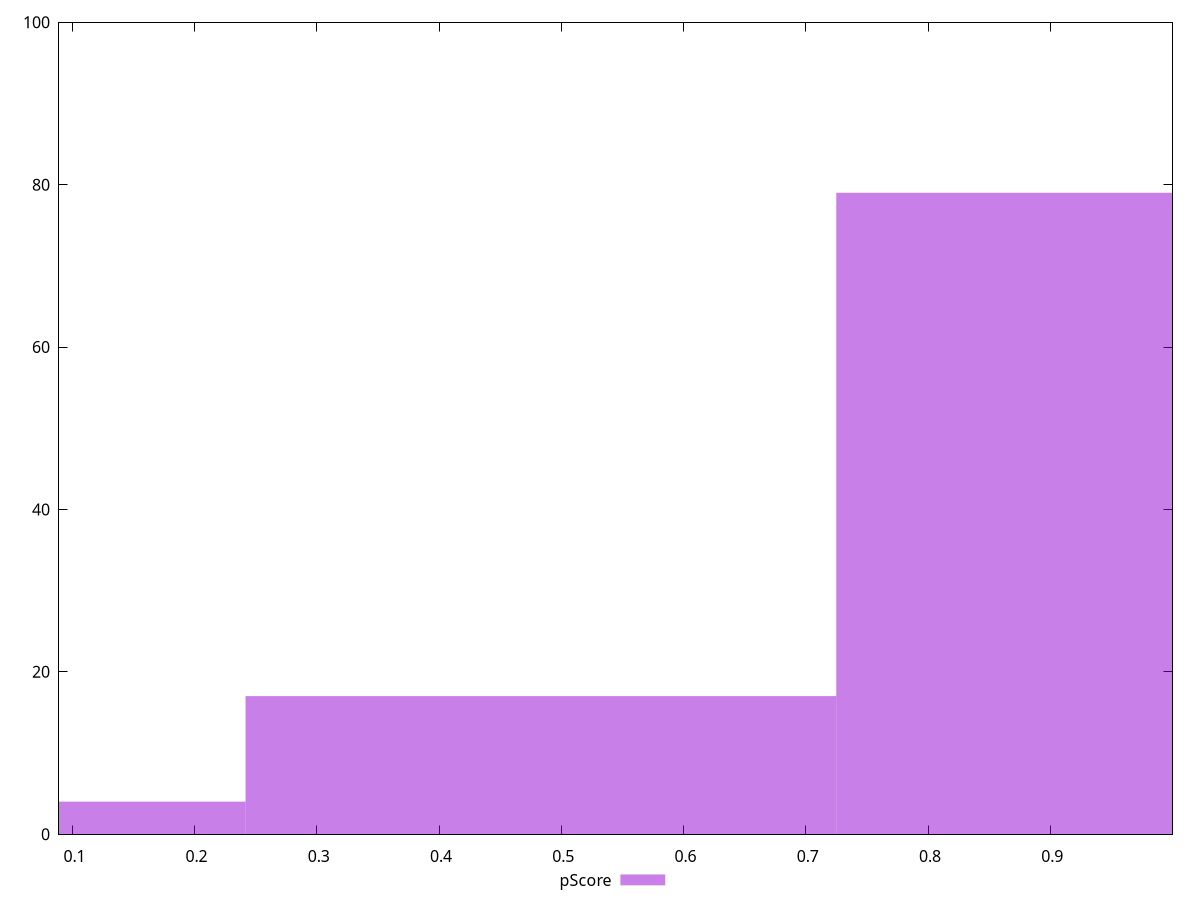 reset

$pScore <<EOF
0.9665949227543167 79
0.48329746137715834 17
0 4
EOF

set key outside below
set boxwidth 0.48329746137715834
set xrange [0.08905579668509722:0.9999955901013304]
set yrange [0:100]
set trange [0:100]
set style fill transparent solid 0.5 noborder
set terminal svg size 640, 490 enhanced background rgb 'white'
set output "report_00013_2021-02-09T12-04-24.940Z/total-blocking-time/samples/pages+cached+noadtech/pScore/histogram.svg"

plot $pScore title "pScore" with boxes

reset
